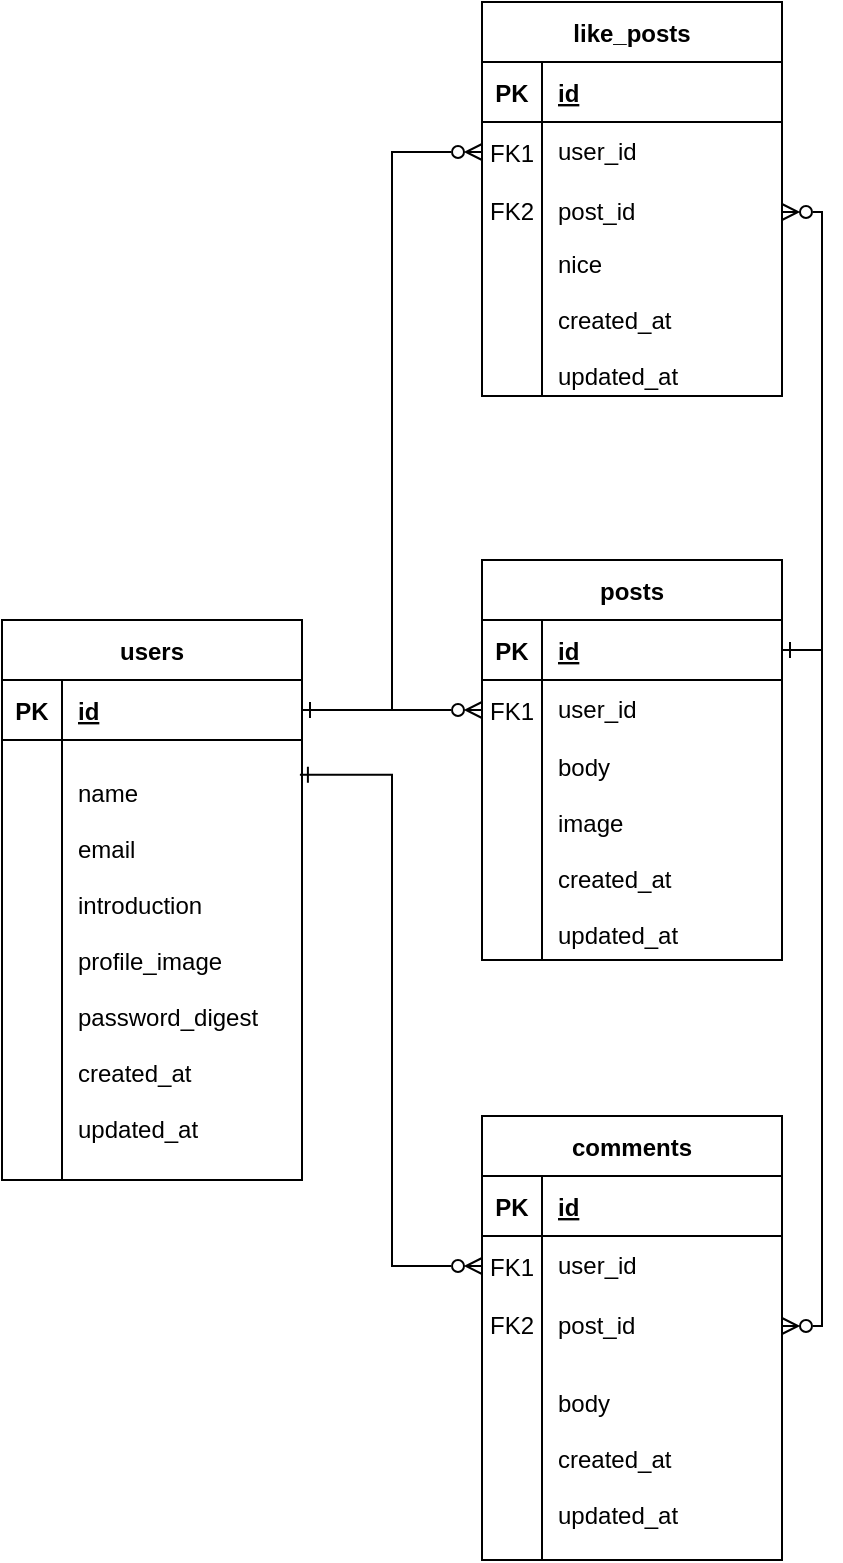 <mxfile version="22.1.7" type="github">
  <diagram id="R2lEEEUBdFMjLlhIrx00" name="Page-1">
    <mxGraphModel dx="925" dy="1773" grid="1" gridSize="10" guides="1" tooltips="1" connect="1" arrows="1" fold="1" page="1" pageScale="1" pageWidth="850" pageHeight="1100" math="0" shadow="0" extFonts="Permanent Marker^https://fonts.googleapis.com/css?family=Permanent+Marker">
      <root>
        <mxCell id="0" />
        <mxCell id="1" parent="0" />
        <mxCell id="C-vyLk0tnHw3VtMMgP7b-23" value="users" style="shape=table;startSize=30;container=1;collapsible=1;childLayout=tableLayout;fixedRows=1;rowLines=0;fontStyle=1;align=center;resizeLast=1;" parent="1" vertex="1">
          <mxGeometry x="40" y="300" width="150" height="280" as="geometry">
            <mxRectangle x="100" y="180" width="100" height="30" as="alternateBounds" />
          </mxGeometry>
        </mxCell>
        <mxCell id="C-vyLk0tnHw3VtMMgP7b-24" value="" style="shape=partialRectangle;collapsible=0;dropTarget=0;pointerEvents=0;fillColor=none;points=[[0,0.5],[1,0.5]];portConstraint=eastwest;top=0;left=0;right=0;bottom=1;" parent="C-vyLk0tnHw3VtMMgP7b-23" vertex="1">
          <mxGeometry y="30" width="150" height="30" as="geometry" />
        </mxCell>
        <mxCell id="C-vyLk0tnHw3VtMMgP7b-25" value="PK" style="shape=partialRectangle;overflow=hidden;connectable=0;fillColor=none;top=0;left=0;bottom=0;right=0;fontStyle=1;" parent="C-vyLk0tnHw3VtMMgP7b-24" vertex="1">
          <mxGeometry width="30" height="30" as="geometry">
            <mxRectangle width="30" height="30" as="alternateBounds" />
          </mxGeometry>
        </mxCell>
        <mxCell id="C-vyLk0tnHw3VtMMgP7b-26" value="id" style="shape=partialRectangle;overflow=hidden;connectable=0;fillColor=none;top=0;left=0;bottom=0;right=0;align=left;spacingLeft=6;fontStyle=5;" parent="C-vyLk0tnHw3VtMMgP7b-24" vertex="1">
          <mxGeometry x="30" width="120" height="30" as="geometry">
            <mxRectangle width="120" height="30" as="alternateBounds" />
          </mxGeometry>
        </mxCell>
        <mxCell id="C-vyLk0tnHw3VtMMgP7b-27" value="" style="shape=partialRectangle;collapsible=0;dropTarget=0;pointerEvents=0;fillColor=none;points=[[0,0.5],[1,0.5]];portConstraint=eastwest;top=0;left=0;right=0;bottom=0;" parent="C-vyLk0tnHw3VtMMgP7b-23" vertex="1">
          <mxGeometry y="60" width="150" height="220" as="geometry" />
        </mxCell>
        <mxCell id="C-vyLk0tnHw3VtMMgP7b-28" value="" style="shape=partialRectangle;overflow=hidden;connectable=0;fillColor=none;top=0;left=0;bottom=0;right=0;" parent="C-vyLk0tnHw3VtMMgP7b-27" vertex="1">
          <mxGeometry width="30" height="220" as="geometry">
            <mxRectangle width="30" height="220" as="alternateBounds" />
          </mxGeometry>
        </mxCell>
        <mxCell id="C-vyLk0tnHw3VtMMgP7b-29" value="name&#xa;&#xa;email&#xa;&#xa;introduction&#xa;&#xa;profile_image&#xa;&#xa;password_digest&#xa;&#xa;created_at&#xa;&#xa;updated_at" style="shape=partialRectangle;overflow=hidden;connectable=0;fillColor=none;top=0;left=0;bottom=0;right=0;align=left;spacingLeft=6;" parent="C-vyLk0tnHw3VtMMgP7b-27" vertex="1">
          <mxGeometry x="30" width="120" height="220" as="geometry">
            <mxRectangle width="120" height="220" as="alternateBounds" />
          </mxGeometry>
        </mxCell>
        <mxCell id="KqRoHBeRwwY0jUVWP0CH-3" value="posts" style="shape=table;startSize=30;container=1;collapsible=1;childLayout=tableLayout;fixedRows=1;rowLines=0;fontStyle=1;align=center;resizeLast=1;" vertex="1" parent="1">
          <mxGeometry x="280" y="270" width="150" height="200" as="geometry">
            <mxRectangle x="100" y="180" width="100" height="30" as="alternateBounds" />
          </mxGeometry>
        </mxCell>
        <mxCell id="KqRoHBeRwwY0jUVWP0CH-4" value="" style="shape=partialRectangle;collapsible=0;dropTarget=0;pointerEvents=0;fillColor=none;points=[[0,0.5],[1,0.5]];portConstraint=eastwest;top=0;left=0;right=0;bottom=1;" vertex="1" parent="KqRoHBeRwwY0jUVWP0CH-3">
          <mxGeometry y="30" width="150" height="30" as="geometry" />
        </mxCell>
        <mxCell id="KqRoHBeRwwY0jUVWP0CH-5" value="PK" style="shape=partialRectangle;overflow=hidden;connectable=0;fillColor=none;top=0;left=0;bottom=0;right=0;fontStyle=1;" vertex="1" parent="KqRoHBeRwwY0jUVWP0CH-4">
          <mxGeometry width="30" height="30" as="geometry">
            <mxRectangle width="30" height="30" as="alternateBounds" />
          </mxGeometry>
        </mxCell>
        <mxCell id="KqRoHBeRwwY0jUVWP0CH-6" value="id" style="shape=partialRectangle;overflow=hidden;connectable=0;fillColor=none;top=0;left=0;bottom=0;right=0;align=left;spacingLeft=6;fontStyle=5;" vertex="1" parent="KqRoHBeRwwY0jUVWP0CH-4">
          <mxGeometry x="30" width="120" height="30" as="geometry">
            <mxRectangle width="120" height="30" as="alternateBounds" />
          </mxGeometry>
        </mxCell>
        <mxCell id="KqRoHBeRwwY0jUVWP0CH-13" value="" style="shape=tableRow;horizontal=0;startSize=0;swimlaneHead=0;swimlaneBody=0;fillColor=none;collapsible=0;dropTarget=0;points=[[0,0.5],[1,0.5]];portConstraint=eastwest;top=0;left=0;right=0;bottom=0;" vertex="1" parent="KqRoHBeRwwY0jUVWP0CH-3">
          <mxGeometry y="60" width="150" height="30" as="geometry" />
        </mxCell>
        <mxCell id="KqRoHBeRwwY0jUVWP0CH-14" value="FK1" style="shape=partialRectangle;connectable=0;fillColor=none;top=0;left=0;bottom=0;right=0;editable=1;overflow=hidden;perimeterSpacing=0;" vertex="1" parent="KqRoHBeRwwY0jUVWP0CH-13">
          <mxGeometry width="30" height="30" as="geometry">
            <mxRectangle width="30" height="30" as="alternateBounds" />
          </mxGeometry>
        </mxCell>
        <mxCell id="KqRoHBeRwwY0jUVWP0CH-15" value="user_id" style="shape=partialRectangle;connectable=0;fillColor=none;top=0;left=0;bottom=0;right=0;align=left;spacingLeft=6;overflow=hidden;whiteSpace=wrap;strokeColor=default;perimeterSpacing=0;" vertex="1" parent="KqRoHBeRwwY0jUVWP0CH-13">
          <mxGeometry x="30" width="120" height="30" as="geometry">
            <mxRectangle width="120" height="30" as="alternateBounds" />
          </mxGeometry>
        </mxCell>
        <mxCell id="KqRoHBeRwwY0jUVWP0CH-7" value="" style="shape=partialRectangle;collapsible=0;dropTarget=0;pointerEvents=0;fillColor=none;points=[[0,0.5],[1,0.5]];portConstraint=eastwest;top=0;left=0;right=0;bottom=0;" vertex="1" parent="KqRoHBeRwwY0jUVWP0CH-3">
          <mxGeometry y="90" width="150" height="110" as="geometry" />
        </mxCell>
        <mxCell id="KqRoHBeRwwY0jUVWP0CH-8" value="" style="shape=partialRectangle;overflow=hidden;connectable=0;fillColor=none;top=0;left=0;bottom=0;right=0;" vertex="1" parent="KqRoHBeRwwY0jUVWP0CH-7">
          <mxGeometry width="30" height="110" as="geometry">
            <mxRectangle width="30" height="110" as="alternateBounds" />
          </mxGeometry>
        </mxCell>
        <mxCell id="KqRoHBeRwwY0jUVWP0CH-9" value="body&#xa;&#xa;image&#xa;&#xa;created_at&#xa;&#xa;updated_at" style="shape=partialRectangle;overflow=hidden;connectable=0;fillColor=none;top=0;left=0;bottom=0;right=0;align=left;spacingLeft=6;" vertex="1" parent="KqRoHBeRwwY0jUVWP0CH-7">
          <mxGeometry x="30" width="120" height="110" as="geometry">
            <mxRectangle width="120" height="110" as="alternateBounds" />
          </mxGeometry>
        </mxCell>
        <mxCell id="KqRoHBeRwwY0jUVWP0CH-24" style="edgeStyle=orthogonalEdgeStyle;rounded=0;orthogonalLoop=1;jettySize=auto;html=1;exitX=1;exitY=0.5;exitDx=0;exitDy=0;entryX=0;entryY=0.5;entryDx=0;entryDy=0;endArrow=ERzeroToMany;endFill=0;startArrow=ERone;startFill=0;" edge="1" parent="1" source="C-vyLk0tnHw3VtMMgP7b-24" target="KqRoHBeRwwY0jUVWP0CH-13">
          <mxGeometry relative="1" as="geometry" />
        </mxCell>
        <mxCell id="KqRoHBeRwwY0jUVWP0CH-25" value="comments" style="shape=table;startSize=30;container=1;collapsible=1;childLayout=tableLayout;fixedRows=1;rowLines=0;fontStyle=1;align=center;resizeLast=1;" vertex="1" parent="1">
          <mxGeometry x="280" y="548" width="150" height="222" as="geometry">
            <mxRectangle x="100" y="180" width="100" height="30" as="alternateBounds" />
          </mxGeometry>
        </mxCell>
        <mxCell id="KqRoHBeRwwY0jUVWP0CH-26" value="" style="shape=partialRectangle;collapsible=0;dropTarget=0;pointerEvents=0;fillColor=none;points=[[0,0.5],[1,0.5]];portConstraint=eastwest;top=0;left=0;right=0;bottom=1;" vertex="1" parent="KqRoHBeRwwY0jUVWP0CH-25">
          <mxGeometry y="30" width="150" height="30" as="geometry" />
        </mxCell>
        <mxCell id="KqRoHBeRwwY0jUVWP0CH-27" value="PK" style="shape=partialRectangle;overflow=hidden;connectable=0;fillColor=none;top=0;left=0;bottom=0;right=0;fontStyle=1;" vertex="1" parent="KqRoHBeRwwY0jUVWP0CH-26">
          <mxGeometry width="30" height="30" as="geometry">
            <mxRectangle width="30" height="30" as="alternateBounds" />
          </mxGeometry>
        </mxCell>
        <mxCell id="KqRoHBeRwwY0jUVWP0CH-28" value="id" style="shape=partialRectangle;overflow=hidden;connectable=0;fillColor=none;top=0;left=0;bottom=0;right=0;align=left;spacingLeft=6;fontStyle=5;" vertex="1" parent="KqRoHBeRwwY0jUVWP0CH-26">
          <mxGeometry x="30" width="120" height="30" as="geometry">
            <mxRectangle width="120" height="30" as="alternateBounds" />
          </mxGeometry>
        </mxCell>
        <mxCell id="KqRoHBeRwwY0jUVWP0CH-29" value="" style="shape=tableRow;horizontal=0;startSize=0;swimlaneHead=0;swimlaneBody=0;fillColor=none;collapsible=0;dropTarget=0;points=[[0,0.5],[1,0.5]];portConstraint=eastwest;top=0;left=0;right=0;bottom=0;" vertex="1" parent="KqRoHBeRwwY0jUVWP0CH-25">
          <mxGeometry y="60" width="150" height="30" as="geometry" />
        </mxCell>
        <mxCell id="KqRoHBeRwwY0jUVWP0CH-30" value="FK1" style="shape=partialRectangle;connectable=0;fillColor=none;top=0;left=0;bottom=0;right=0;editable=1;overflow=hidden;perimeterSpacing=0;" vertex="1" parent="KqRoHBeRwwY0jUVWP0CH-29">
          <mxGeometry width="30" height="30" as="geometry">
            <mxRectangle width="30" height="30" as="alternateBounds" />
          </mxGeometry>
        </mxCell>
        <mxCell id="KqRoHBeRwwY0jUVWP0CH-31" value="user_id" style="shape=partialRectangle;connectable=0;fillColor=none;top=0;left=0;bottom=0;right=0;align=left;spacingLeft=6;overflow=hidden;whiteSpace=wrap;strokeColor=default;perimeterSpacing=0;" vertex="1" parent="KqRoHBeRwwY0jUVWP0CH-29">
          <mxGeometry x="30" width="120" height="30" as="geometry">
            <mxRectangle width="120" height="30" as="alternateBounds" />
          </mxGeometry>
        </mxCell>
        <mxCell id="KqRoHBeRwwY0jUVWP0CH-37" value="" style="shape=tableRow;horizontal=0;startSize=0;swimlaneHead=0;swimlaneBody=0;fillColor=none;collapsible=0;dropTarget=0;points=[[0,0.5],[1,0.5]];portConstraint=eastwest;top=0;left=0;right=0;bottom=0;" vertex="1" parent="KqRoHBeRwwY0jUVWP0CH-25">
          <mxGeometry y="90" width="150" height="30" as="geometry" />
        </mxCell>
        <mxCell id="KqRoHBeRwwY0jUVWP0CH-38" value="FK2" style="shape=partialRectangle;connectable=0;fillColor=none;top=0;left=0;bottom=0;right=0;fontStyle=0;overflow=hidden;whiteSpace=wrap;html=1;" vertex="1" parent="KqRoHBeRwwY0jUVWP0CH-37">
          <mxGeometry width="30" height="30" as="geometry">
            <mxRectangle width="30" height="30" as="alternateBounds" />
          </mxGeometry>
        </mxCell>
        <mxCell id="KqRoHBeRwwY0jUVWP0CH-39" value="post_id" style="shape=partialRectangle;connectable=0;fillColor=none;top=0;left=0;bottom=0;right=0;align=left;spacingLeft=6;fontStyle=0;overflow=hidden;whiteSpace=wrap;html=1;" vertex="1" parent="KqRoHBeRwwY0jUVWP0CH-37">
          <mxGeometry x="30" width="120" height="30" as="geometry">
            <mxRectangle width="120" height="30" as="alternateBounds" />
          </mxGeometry>
        </mxCell>
        <mxCell id="KqRoHBeRwwY0jUVWP0CH-32" value="" style="shape=partialRectangle;collapsible=0;dropTarget=0;pointerEvents=0;fillColor=none;points=[[0,0.5],[1,0.5]];portConstraint=eastwest;top=0;left=0;right=0;bottom=0;" vertex="1" parent="KqRoHBeRwwY0jUVWP0CH-25">
          <mxGeometry y="120" width="150" height="102" as="geometry" />
        </mxCell>
        <mxCell id="KqRoHBeRwwY0jUVWP0CH-33" value="" style="shape=partialRectangle;overflow=hidden;connectable=0;fillColor=none;top=0;left=0;bottom=0;right=0;" vertex="1" parent="KqRoHBeRwwY0jUVWP0CH-32">
          <mxGeometry width="30" height="102" as="geometry">
            <mxRectangle width="30" height="102" as="alternateBounds" />
          </mxGeometry>
        </mxCell>
        <mxCell id="KqRoHBeRwwY0jUVWP0CH-34" value="body&#xa;&#xa;created_at&#xa;&#xa;updated_at" style="shape=partialRectangle;overflow=hidden;connectable=0;fillColor=none;top=0;left=0;bottom=0;right=0;align=left;spacingLeft=6;" vertex="1" parent="KqRoHBeRwwY0jUVWP0CH-32">
          <mxGeometry x="30" width="120" height="102" as="geometry">
            <mxRectangle width="120" height="102" as="alternateBounds" />
          </mxGeometry>
        </mxCell>
        <mxCell id="KqRoHBeRwwY0jUVWP0CH-41" style="edgeStyle=orthogonalEdgeStyle;rounded=0;orthogonalLoop=1;jettySize=auto;html=1;exitX=0.993;exitY=0.079;exitDx=0;exitDy=0;entryX=0;entryY=0.5;entryDx=0;entryDy=0;endArrow=ERzeroToMany;endFill=0;startArrow=ERone;startFill=0;exitPerimeter=0;" edge="1" parent="1" source="C-vyLk0tnHw3VtMMgP7b-27" target="KqRoHBeRwwY0jUVWP0CH-29">
          <mxGeometry relative="1" as="geometry">
            <mxPoint x="200" y="125" as="sourcePoint" />
            <mxPoint x="290" y="125" as="targetPoint" />
          </mxGeometry>
        </mxCell>
        <mxCell id="KqRoHBeRwwY0jUVWP0CH-49" value="like_posts" style="shape=table;startSize=30;container=1;collapsible=1;childLayout=tableLayout;fixedRows=1;rowLines=0;fontStyle=1;align=center;resizeLast=1;" vertex="1" parent="1">
          <mxGeometry x="280" y="-9" width="150" height="197" as="geometry">
            <mxRectangle x="100" y="180" width="100" height="30" as="alternateBounds" />
          </mxGeometry>
        </mxCell>
        <mxCell id="KqRoHBeRwwY0jUVWP0CH-50" value="" style="shape=partialRectangle;collapsible=0;dropTarget=0;pointerEvents=0;fillColor=none;points=[[0,0.5],[1,0.5]];portConstraint=eastwest;top=0;left=0;right=0;bottom=1;" vertex="1" parent="KqRoHBeRwwY0jUVWP0CH-49">
          <mxGeometry y="30" width="150" height="30" as="geometry" />
        </mxCell>
        <mxCell id="KqRoHBeRwwY0jUVWP0CH-51" value="PK" style="shape=partialRectangle;overflow=hidden;connectable=0;fillColor=none;top=0;left=0;bottom=0;right=0;fontStyle=1;" vertex="1" parent="KqRoHBeRwwY0jUVWP0CH-50">
          <mxGeometry width="30" height="30" as="geometry">
            <mxRectangle width="30" height="30" as="alternateBounds" />
          </mxGeometry>
        </mxCell>
        <mxCell id="KqRoHBeRwwY0jUVWP0CH-52" value="id" style="shape=partialRectangle;overflow=hidden;connectable=0;fillColor=none;top=0;left=0;bottom=0;right=0;align=left;spacingLeft=6;fontStyle=5;" vertex="1" parent="KqRoHBeRwwY0jUVWP0CH-50">
          <mxGeometry x="30" width="120" height="30" as="geometry">
            <mxRectangle width="120" height="30" as="alternateBounds" />
          </mxGeometry>
        </mxCell>
        <mxCell id="KqRoHBeRwwY0jUVWP0CH-53" value="" style="shape=tableRow;horizontal=0;startSize=0;swimlaneHead=0;swimlaneBody=0;fillColor=none;collapsible=0;dropTarget=0;points=[[0,0.5],[1,0.5]];portConstraint=eastwest;top=0;left=0;right=0;bottom=0;" vertex="1" parent="KqRoHBeRwwY0jUVWP0CH-49">
          <mxGeometry y="60" width="150" height="30" as="geometry" />
        </mxCell>
        <mxCell id="KqRoHBeRwwY0jUVWP0CH-54" value="FK1" style="shape=partialRectangle;connectable=0;fillColor=none;top=0;left=0;bottom=0;right=0;editable=1;overflow=hidden;perimeterSpacing=0;" vertex="1" parent="KqRoHBeRwwY0jUVWP0CH-53">
          <mxGeometry width="30" height="30" as="geometry">
            <mxRectangle width="30" height="30" as="alternateBounds" />
          </mxGeometry>
        </mxCell>
        <mxCell id="KqRoHBeRwwY0jUVWP0CH-55" value="user_id" style="shape=partialRectangle;connectable=0;fillColor=none;top=0;left=0;bottom=0;right=0;align=left;spacingLeft=6;overflow=hidden;whiteSpace=wrap;strokeColor=default;perimeterSpacing=0;" vertex="1" parent="KqRoHBeRwwY0jUVWP0CH-53">
          <mxGeometry x="30" width="120" height="30" as="geometry">
            <mxRectangle width="120" height="30" as="alternateBounds" />
          </mxGeometry>
        </mxCell>
        <mxCell id="KqRoHBeRwwY0jUVWP0CH-61" value="" style="shape=tableRow;horizontal=0;startSize=0;swimlaneHead=0;swimlaneBody=0;fillColor=none;collapsible=0;dropTarget=0;points=[[0,0.5],[1,0.5]];portConstraint=eastwest;top=0;left=0;right=0;bottom=0;" vertex="1" parent="KqRoHBeRwwY0jUVWP0CH-49">
          <mxGeometry y="90" width="150" height="30" as="geometry" />
        </mxCell>
        <mxCell id="KqRoHBeRwwY0jUVWP0CH-62" value="FK2" style="shape=partialRectangle;connectable=0;fillColor=none;top=0;left=0;bottom=0;right=0;fontStyle=0;overflow=hidden;whiteSpace=wrap;html=1;" vertex="1" parent="KqRoHBeRwwY0jUVWP0CH-61">
          <mxGeometry width="30" height="30" as="geometry">
            <mxRectangle width="30" height="30" as="alternateBounds" />
          </mxGeometry>
        </mxCell>
        <mxCell id="KqRoHBeRwwY0jUVWP0CH-63" value="post_id" style="shape=partialRectangle;connectable=0;fillColor=none;top=0;left=0;bottom=0;right=0;align=left;spacingLeft=6;fontStyle=0;overflow=hidden;whiteSpace=wrap;html=1;" vertex="1" parent="KqRoHBeRwwY0jUVWP0CH-61">
          <mxGeometry x="30" width="120" height="30" as="geometry">
            <mxRectangle width="120" height="30" as="alternateBounds" />
          </mxGeometry>
        </mxCell>
        <mxCell id="KqRoHBeRwwY0jUVWP0CH-56" value="" style="shape=partialRectangle;collapsible=0;dropTarget=0;pointerEvents=0;fillColor=none;points=[[0,0.5],[1,0.5]];portConstraint=eastwest;top=0;left=0;right=0;bottom=0;" vertex="1" parent="KqRoHBeRwwY0jUVWP0CH-49">
          <mxGeometry y="120" width="150" height="77" as="geometry" />
        </mxCell>
        <mxCell id="KqRoHBeRwwY0jUVWP0CH-57" value="" style="shape=partialRectangle;overflow=hidden;connectable=0;fillColor=none;top=0;left=0;bottom=0;right=0;" vertex="1" parent="KqRoHBeRwwY0jUVWP0CH-56">
          <mxGeometry width="30" height="77" as="geometry">
            <mxRectangle width="30" height="77" as="alternateBounds" />
          </mxGeometry>
        </mxCell>
        <mxCell id="KqRoHBeRwwY0jUVWP0CH-58" value="nice&#xa;&#xa;created_at&#xa;&#xa;updated_at" style="shape=partialRectangle;overflow=hidden;connectable=0;fillColor=none;top=0;left=0;bottom=0;right=0;align=left;spacingLeft=6;" vertex="1" parent="KqRoHBeRwwY0jUVWP0CH-56">
          <mxGeometry x="30" width="120" height="77" as="geometry">
            <mxRectangle width="120" height="77" as="alternateBounds" />
          </mxGeometry>
        </mxCell>
        <mxCell id="KqRoHBeRwwY0jUVWP0CH-70" style="edgeStyle=orthogonalEdgeStyle;rounded=0;orthogonalLoop=1;jettySize=auto;html=1;exitX=1;exitY=0.5;exitDx=0;exitDy=0;entryX=0;entryY=0.5;entryDx=0;entryDy=0;endArrow=ERzeroToMany;endFill=0;startArrow=ERone;startFill=0;" edge="1" parent="1" source="C-vyLk0tnHw3VtMMgP7b-24" target="KqRoHBeRwwY0jUVWP0CH-53">
          <mxGeometry relative="1" as="geometry">
            <mxPoint x="200" y="355" as="sourcePoint" />
            <mxPoint x="290" y="355" as="targetPoint" />
          </mxGeometry>
        </mxCell>
        <mxCell id="KqRoHBeRwwY0jUVWP0CH-71" style="edgeStyle=orthogonalEdgeStyle;rounded=0;orthogonalLoop=1;jettySize=auto;html=1;exitX=1;exitY=0.5;exitDx=0;exitDy=0;entryX=1;entryY=0.5;entryDx=0;entryDy=0;endArrow=ERzeroToMany;endFill=0;startArrow=ERone;startFill=0;" edge="1" parent="1" source="KqRoHBeRwwY0jUVWP0CH-4" target="KqRoHBeRwwY0jUVWP0CH-61">
          <mxGeometry relative="1" as="geometry">
            <mxPoint x="480" y="367" as="sourcePoint" />
            <mxPoint x="570" y="20" as="targetPoint" />
          </mxGeometry>
        </mxCell>
        <mxCell id="KqRoHBeRwwY0jUVWP0CH-72" style="edgeStyle=orthogonalEdgeStyle;rounded=0;orthogonalLoop=1;jettySize=auto;html=1;exitX=1;exitY=0.5;exitDx=0;exitDy=0;entryX=1;entryY=0.5;entryDx=0;entryDy=0;endArrow=ERzeroToMany;endFill=0;startArrow=ERone;startFill=0;" edge="1" parent="1" source="KqRoHBeRwwY0jUVWP0CH-4" target="KqRoHBeRwwY0jUVWP0CH-37">
          <mxGeometry relative="1" as="geometry">
            <mxPoint x="440" y="325" as="sourcePoint" />
            <mxPoint x="440" y="106" as="targetPoint" />
          </mxGeometry>
        </mxCell>
      </root>
    </mxGraphModel>
  </diagram>
</mxfile>
